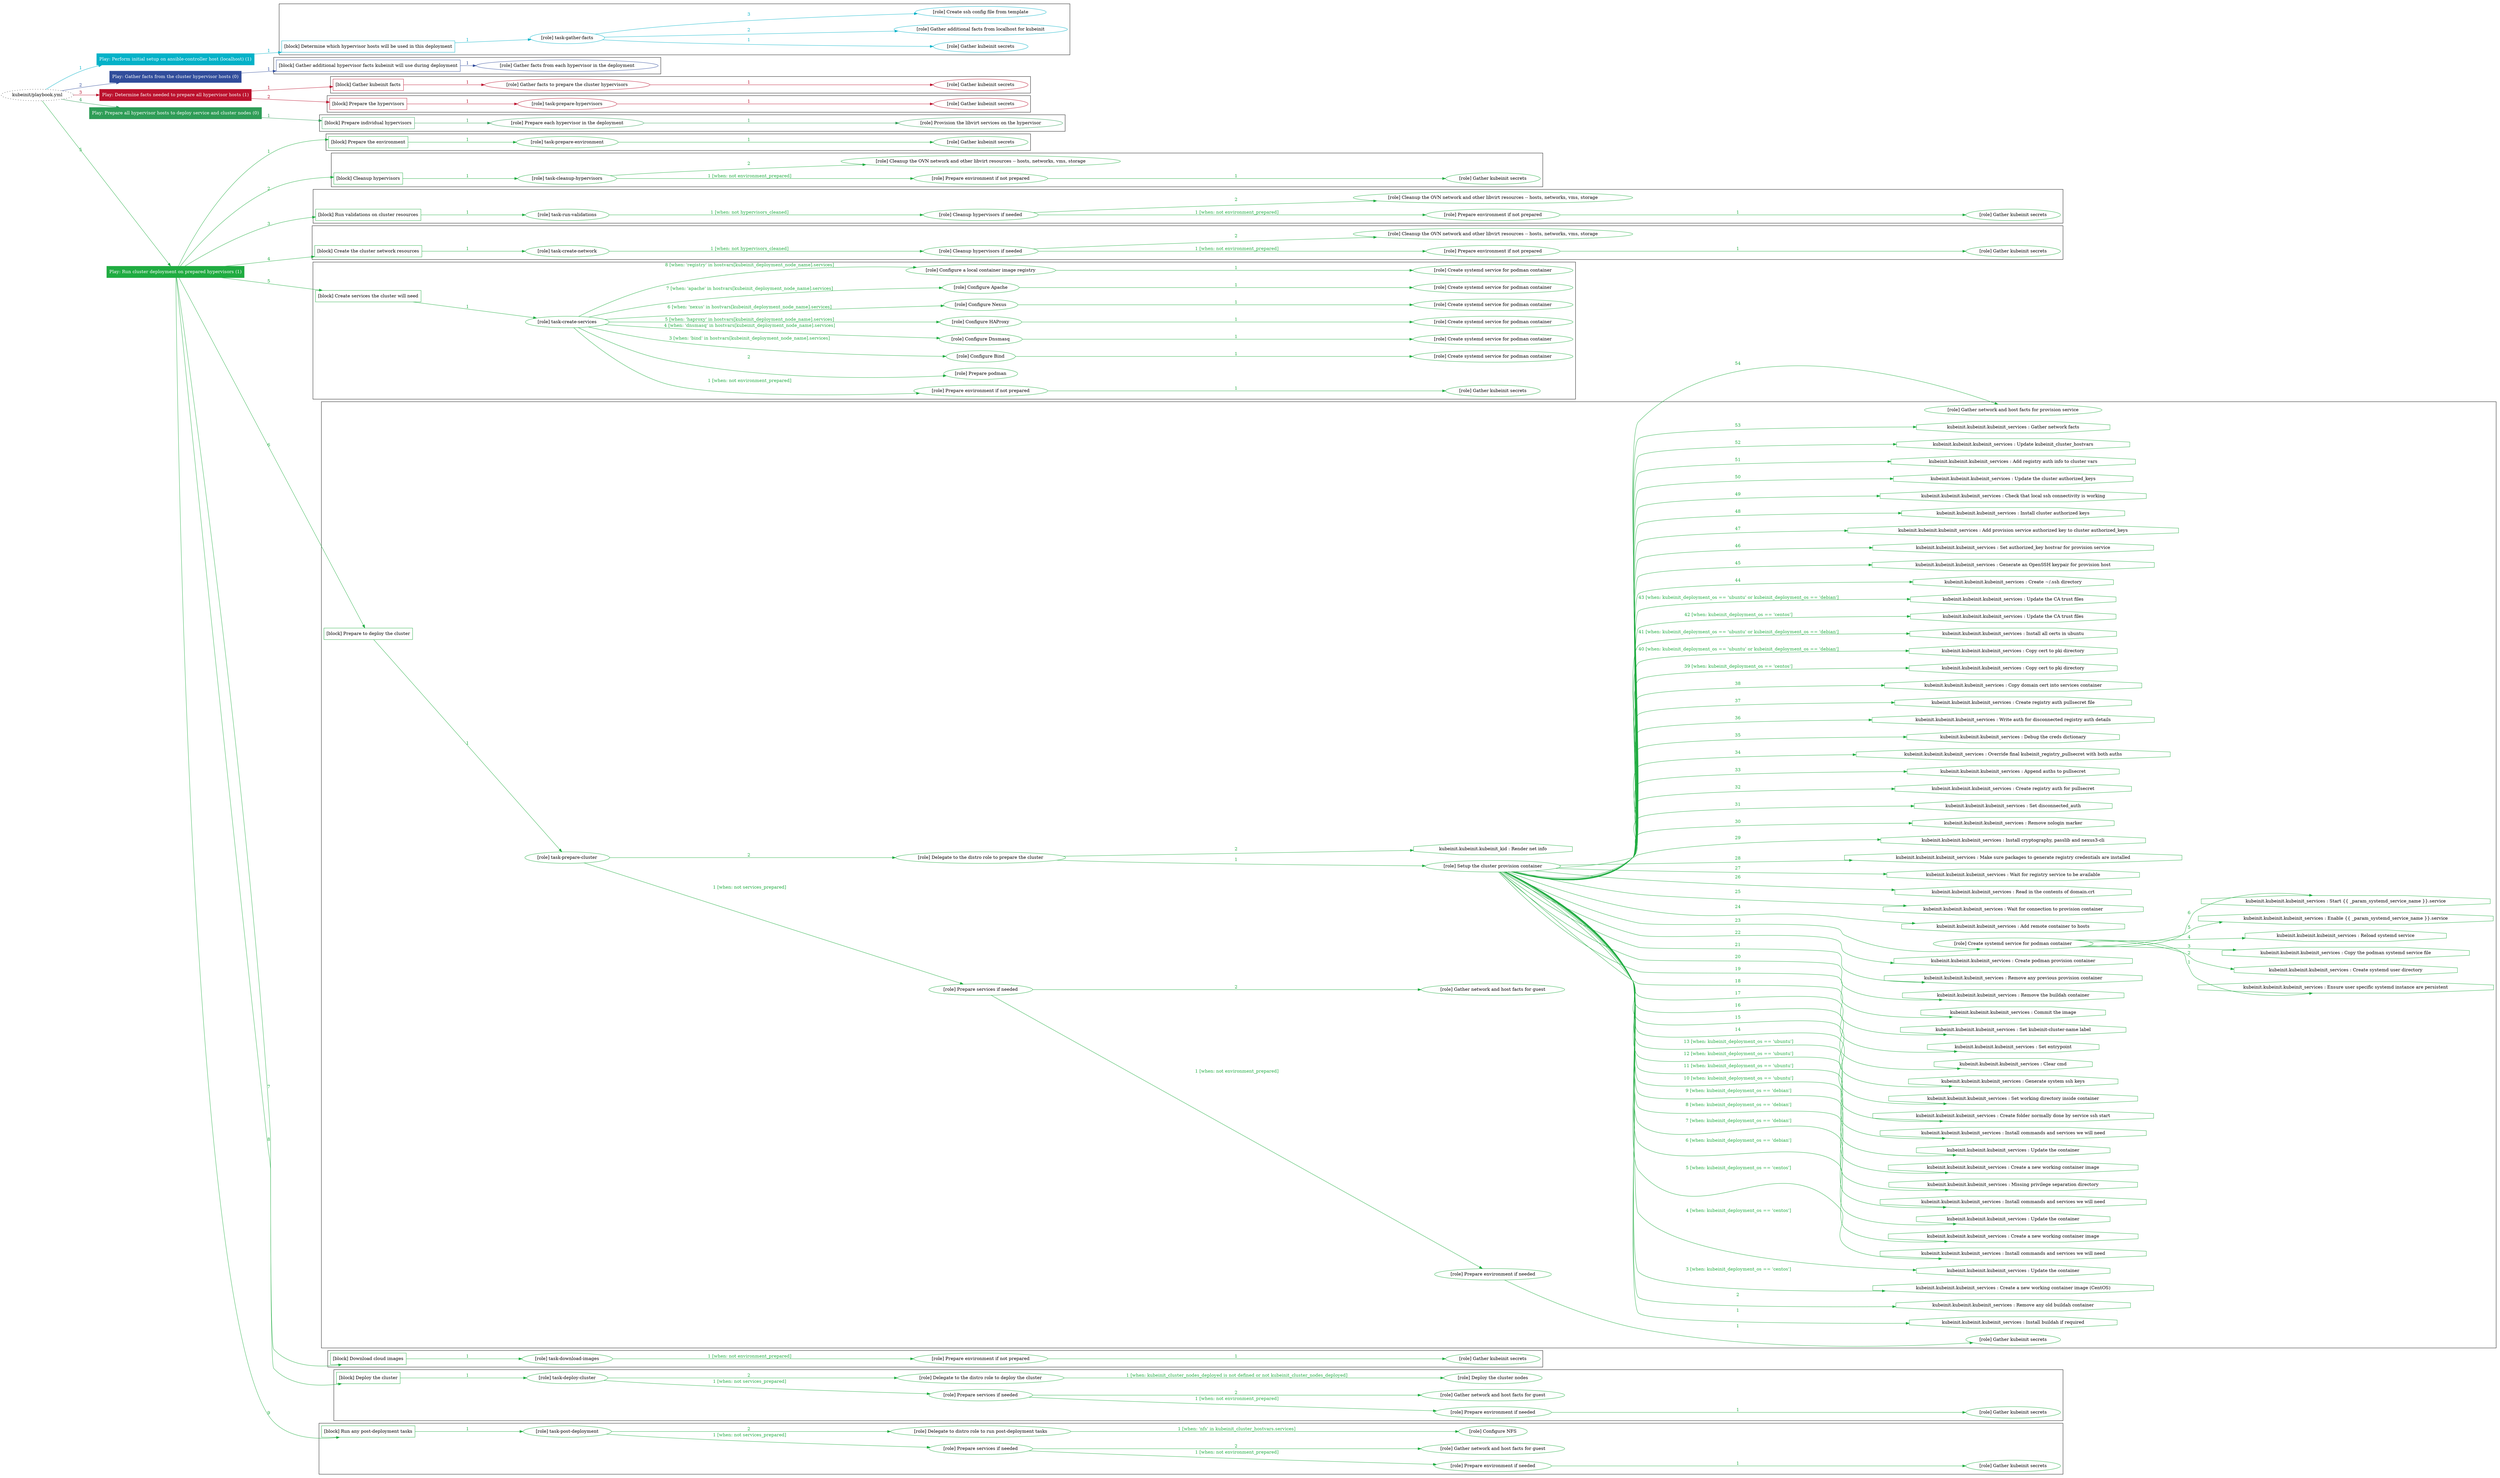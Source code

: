 digraph {
	graph [concentrate=true ordering=in rankdir=LR ratio=fill]
	edge [esep=5 sep=10]
	"kubeinit/playbook.yml" [URL="/home/runner/work/kubeinit/kubeinit/kubeinit/playbook.yml" id=playbook_0e49b4ef style=dotted]
	"kubeinit/playbook.yml" -> play_db681240 [label="1 " color="#04b2c8" fontcolor="#04b2c8" id=edge_07b831f4 labeltooltip="1 " tooltip="1 "]
	subgraph "Play: Perform initial setup on ansible-controller host (localhost) (1)" {
		play_db681240 [label="Play: Perform initial setup on ansible-controller host (localhost) (1)" URL="/home/runner/work/kubeinit/kubeinit/kubeinit/playbook.yml" color="#04b2c8" fontcolor="#ffffff" id=play_db681240 shape=box style=filled tooltip=localhost]
		play_db681240 -> block_dc42cd42 [label=1 color="#04b2c8" fontcolor="#04b2c8" id=edge_ab1fd853 labeltooltip=1 tooltip=1]
		subgraph cluster_block_dc42cd42 {
			block_dc42cd42 [label="[block] Determine which hypervisor hosts will be used in this deployment" URL="/home/runner/work/kubeinit/kubeinit/kubeinit/playbook.yml" color="#04b2c8" id=block_dc42cd42 labeltooltip="Determine which hypervisor hosts will be used in this deployment" shape=box tooltip="Determine which hypervisor hosts will be used in this deployment"]
			block_dc42cd42 -> role_56b39fb2 [label="1 " color="#04b2c8" fontcolor="#04b2c8" id=edge_f149b3d2 labeltooltip="1 " tooltip="1 "]
			subgraph "task-gather-facts" {
				role_56b39fb2 [label="[role] task-gather-facts" URL="/home/runner/work/kubeinit/kubeinit/kubeinit/playbook.yml" color="#04b2c8" id=role_56b39fb2 tooltip="task-gather-facts"]
				role_56b39fb2 -> role_8f6ce9dd [label="1 " color="#04b2c8" fontcolor="#04b2c8" id=edge_63d0bb91 labeltooltip="1 " tooltip="1 "]
				subgraph "Gather kubeinit secrets" {
					role_8f6ce9dd [label="[role] Gather kubeinit secrets" URL="/home/runner/.ansible/collections/ansible_collections/kubeinit/kubeinit/roles/kubeinit_prepare/tasks/build_hypervisors_group.yml" color="#04b2c8" id=role_8f6ce9dd tooltip="Gather kubeinit secrets"]
				}
				role_56b39fb2 -> role_bf14b19f [label="2 " color="#04b2c8" fontcolor="#04b2c8" id=edge_7c5b5305 labeltooltip="2 " tooltip="2 "]
				subgraph "Gather additional facts from localhost for kubeinit" {
					role_bf14b19f [label="[role] Gather additional facts from localhost for kubeinit" URL="/home/runner/.ansible/collections/ansible_collections/kubeinit/kubeinit/roles/kubeinit_prepare/tasks/build_hypervisors_group.yml" color="#04b2c8" id=role_bf14b19f tooltip="Gather additional facts from localhost for kubeinit"]
				}
				role_56b39fb2 -> role_6135525b [label="3 " color="#04b2c8" fontcolor="#04b2c8" id=edge_df6c470c labeltooltip="3 " tooltip="3 "]
				subgraph "Create ssh config file from template" {
					role_6135525b [label="[role] Create ssh config file from template" URL="/home/runner/.ansible/collections/ansible_collections/kubeinit/kubeinit/roles/kubeinit_prepare/tasks/build_hypervisors_group.yml" color="#04b2c8" id=role_6135525b tooltip="Create ssh config file from template"]
				}
			}
		}
	}
	"kubeinit/playbook.yml" -> play_3a351b12 [label="2 " color="#314d9b" fontcolor="#314d9b" id=edge_3e88d9e4 labeltooltip="2 " tooltip="2 "]
	subgraph "Play: Gather facts from the cluster hypervisor hosts (0)" {
		play_3a351b12 [label="Play: Gather facts from the cluster hypervisor hosts (0)" URL="/home/runner/work/kubeinit/kubeinit/kubeinit/playbook.yml" color="#314d9b" fontcolor="#ffffff" id=play_3a351b12 shape=box style=filled tooltip="Play: Gather facts from the cluster hypervisor hosts (0)"]
		play_3a351b12 -> block_d22b1c79 [label=1 color="#314d9b" fontcolor="#314d9b" id=edge_0a1c72df labeltooltip=1 tooltip=1]
		subgraph cluster_block_d22b1c79 {
			block_d22b1c79 [label="[block] Gather additional hypervisor facts kubeinit will use during deployment" URL="/home/runner/work/kubeinit/kubeinit/kubeinit/playbook.yml" color="#314d9b" id=block_d22b1c79 labeltooltip="Gather additional hypervisor facts kubeinit will use during deployment" shape=box tooltip="Gather additional hypervisor facts kubeinit will use during deployment"]
			block_d22b1c79 -> role_e07b6113 [label="1 " color="#314d9b" fontcolor="#314d9b" id=edge_324dee0d labeltooltip="1 " tooltip="1 "]
			subgraph "Gather facts from each hypervisor in the deployment" {
				role_e07b6113 [label="[role] Gather facts from each hypervisor in the deployment" URL="/home/runner/work/kubeinit/kubeinit/kubeinit/playbook.yml" color="#314d9b" id=role_e07b6113 tooltip="Gather facts from each hypervisor in the deployment"]
			}
		}
	}
	"kubeinit/playbook.yml" -> play_b646e65e [label="3 " color="#bb112d" fontcolor="#bb112d" id=edge_676760e0 labeltooltip="3 " tooltip="3 "]
	subgraph "Play: Determine facts needed to prepare all hypervisor hosts (1)" {
		play_b646e65e [label="Play: Determine facts needed to prepare all hypervisor hosts (1)" URL="/home/runner/work/kubeinit/kubeinit/kubeinit/playbook.yml" color="#bb112d" fontcolor="#ffffff" id=play_b646e65e shape=box style=filled tooltip=localhost]
		play_b646e65e -> block_47c8f77a [label=1 color="#bb112d" fontcolor="#bb112d" id=edge_f20dc9c7 labeltooltip=1 tooltip=1]
		subgraph cluster_block_47c8f77a {
			block_47c8f77a [label="[block] Gather kubeinit facts" URL="/home/runner/work/kubeinit/kubeinit/kubeinit/playbook.yml" color="#bb112d" id=block_47c8f77a labeltooltip="Gather kubeinit facts" shape=box tooltip="Gather kubeinit facts"]
			block_47c8f77a -> role_3d39094b [label="1 " color="#bb112d" fontcolor="#bb112d" id=edge_73ac2f61 labeltooltip="1 " tooltip="1 "]
			subgraph "Gather facts to prepare the cluster hypervisors" {
				role_3d39094b [label="[role] Gather facts to prepare the cluster hypervisors" URL="/home/runner/work/kubeinit/kubeinit/kubeinit/playbook.yml" color="#bb112d" id=role_3d39094b tooltip="Gather facts to prepare the cluster hypervisors"]
				role_3d39094b -> role_5aa22454 [label="1 " color="#bb112d" fontcolor="#bb112d" id=edge_5b41cfc2 labeltooltip="1 " tooltip="1 "]
				subgraph "Gather kubeinit secrets" {
					role_5aa22454 [label="[role] Gather kubeinit secrets" URL="/home/runner/.ansible/collections/ansible_collections/kubeinit/kubeinit/roles/kubeinit_prepare/tasks/gather_kubeinit_facts.yml" color="#bb112d" id=role_5aa22454 tooltip="Gather kubeinit secrets"]
				}
			}
		}
		play_b646e65e -> block_113aa907 [label=2 color="#bb112d" fontcolor="#bb112d" id=edge_1cad34d3 labeltooltip=2 tooltip=2]
		subgraph cluster_block_113aa907 {
			block_113aa907 [label="[block] Prepare the hypervisors" URL="/home/runner/work/kubeinit/kubeinit/kubeinit/playbook.yml" color="#bb112d" id=block_113aa907 labeltooltip="Prepare the hypervisors" shape=box tooltip="Prepare the hypervisors"]
			block_113aa907 -> role_198b41a9 [label="1 " color="#bb112d" fontcolor="#bb112d" id=edge_ead94393 labeltooltip="1 " tooltip="1 "]
			subgraph "task-prepare-hypervisors" {
				role_198b41a9 [label="[role] task-prepare-hypervisors" URL="/home/runner/work/kubeinit/kubeinit/kubeinit/playbook.yml" color="#bb112d" id=role_198b41a9 tooltip="task-prepare-hypervisors"]
				role_198b41a9 -> role_1077363c [label="1 " color="#bb112d" fontcolor="#bb112d" id=edge_c2dc9173 labeltooltip="1 " tooltip="1 "]
				subgraph "Gather kubeinit secrets" {
					role_1077363c [label="[role] Gather kubeinit secrets" URL="/home/runner/.ansible/collections/ansible_collections/kubeinit/kubeinit/roles/kubeinit_prepare/tasks/gather_kubeinit_facts.yml" color="#bb112d" id=role_1077363c tooltip="Gather kubeinit secrets"]
				}
			}
		}
	}
	"kubeinit/playbook.yml" -> play_767a67e7 [label="4 " color="#2f9d57" fontcolor="#2f9d57" id=edge_65213078 labeltooltip="4 " tooltip="4 "]
	subgraph "Play: Prepare all hypervisor hosts to deploy service and cluster nodes (0)" {
		play_767a67e7 [label="Play: Prepare all hypervisor hosts to deploy service and cluster nodes (0)" URL="/home/runner/work/kubeinit/kubeinit/kubeinit/playbook.yml" color="#2f9d57" fontcolor="#ffffff" id=play_767a67e7 shape=box style=filled tooltip="Play: Prepare all hypervisor hosts to deploy service and cluster nodes (0)"]
		play_767a67e7 -> block_a2db4de7 [label=1 color="#2f9d57" fontcolor="#2f9d57" id=edge_67b68d6e labeltooltip=1 tooltip=1]
		subgraph cluster_block_a2db4de7 {
			block_a2db4de7 [label="[block] Prepare individual hypervisors" URL="/home/runner/work/kubeinit/kubeinit/kubeinit/playbook.yml" color="#2f9d57" id=block_a2db4de7 labeltooltip="Prepare individual hypervisors" shape=box tooltip="Prepare individual hypervisors"]
			block_a2db4de7 -> role_9f56d56a [label="1 " color="#2f9d57" fontcolor="#2f9d57" id=edge_4c86ad70 labeltooltip="1 " tooltip="1 "]
			subgraph "Prepare each hypervisor in the deployment" {
				role_9f56d56a [label="[role] Prepare each hypervisor in the deployment" URL="/home/runner/work/kubeinit/kubeinit/kubeinit/playbook.yml" color="#2f9d57" id=role_9f56d56a tooltip="Prepare each hypervisor in the deployment"]
				role_9f56d56a -> role_c03baec7 [label="1 " color="#2f9d57" fontcolor="#2f9d57" id=edge_ad02a409 labeltooltip="1 " tooltip="1 "]
				subgraph "Provision the libvirt services on the hypervisor" {
					role_c03baec7 [label="[role] Provision the libvirt services on the hypervisor" URL="/home/runner/.ansible/collections/ansible_collections/kubeinit/kubeinit/roles/kubeinit_prepare/tasks/prepare_hypervisor.yml" color="#2f9d57" id=role_c03baec7 tooltip="Provision the libvirt services on the hypervisor"]
				}
			}
		}
	}
	"kubeinit/playbook.yml" -> play_f0d81c78 [label="5 " color="#20ac41" fontcolor="#20ac41" id=edge_5e7b7391 labeltooltip="5 " tooltip="5 "]
	subgraph "Play: Run cluster deployment on prepared hypervisors (1)" {
		play_f0d81c78 [label="Play: Run cluster deployment on prepared hypervisors (1)" URL="/home/runner/work/kubeinit/kubeinit/kubeinit/playbook.yml" color="#20ac41" fontcolor="#ffffff" id=play_f0d81c78 shape=box style=filled tooltip=localhost]
		play_f0d81c78 -> block_d0a38d3a [label=1 color="#20ac41" fontcolor="#20ac41" id=edge_43306b7b labeltooltip=1 tooltip=1]
		subgraph cluster_block_d0a38d3a {
			block_d0a38d3a [label="[block] Prepare the environment" URL="/home/runner/work/kubeinit/kubeinit/kubeinit/playbook.yml" color="#20ac41" id=block_d0a38d3a labeltooltip="Prepare the environment" shape=box tooltip="Prepare the environment"]
			block_d0a38d3a -> role_30e4e69f [label="1 " color="#20ac41" fontcolor="#20ac41" id=edge_26ada202 labeltooltip="1 " tooltip="1 "]
			subgraph "task-prepare-environment" {
				role_30e4e69f [label="[role] task-prepare-environment" URL="/home/runner/work/kubeinit/kubeinit/kubeinit/playbook.yml" color="#20ac41" id=role_30e4e69f tooltip="task-prepare-environment"]
				role_30e4e69f -> role_95d97991 [label="1 " color="#20ac41" fontcolor="#20ac41" id=edge_02ae5e31 labeltooltip="1 " tooltip="1 "]
				subgraph "Gather kubeinit secrets" {
					role_95d97991 [label="[role] Gather kubeinit secrets" URL="/home/runner/.ansible/collections/ansible_collections/kubeinit/kubeinit/roles/kubeinit_prepare/tasks/gather_kubeinit_facts.yml" color="#20ac41" id=role_95d97991 tooltip="Gather kubeinit secrets"]
				}
			}
		}
		play_f0d81c78 -> block_090d612a [label=2 color="#20ac41" fontcolor="#20ac41" id=edge_0dcc6989 labeltooltip=2 tooltip=2]
		subgraph cluster_block_090d612a {
			block_090d612a [label="[block] Cleanup hypervisors" URL="/home/runner/work/kubeinit/kubeinit/kubeinit/playbook.yml" color="#20ac41" id=block_090d612a labeltooltip="Cleanup hypervisors" shape=box tooltip="Cleanup hypervisors"]
			block_090d612a -> role_85cfc33f [label="1 " color="#20ac41" fontcolor="#20ac41" id=edge_e4130dc8 labeltooltip="1 " tooltip="1 "]
			subgraph "task-cleanup-hypervisors" {
				role_85cfc33f [label="[role] task-cleanup-hypervisors" URL="/home/runner/work/kubeinit/kubeinit/kubeinit/playbook.yml" color="#20ac41" id=role_85cfc33f tooltip="task-cleanup-hypervisors"]
				role_85cfc33f -> role_683566a4 [label="1 [when: not environment_prepared]" color="#20ac41" fontcolor="#20ac41" id=edge_46237bfb labeltooltip="1 [when: not environment_prepared]" tooltip="1 [when: not environment_prepared]"]
				subgraph "Prepare environment if not prepared" {
					role_683566a4 [label="[role] Prepare environment if not prepared" URL="/home/runner/.ansible/collections/ansible_collections/kubeinit/kubeinit/roles/kubeinit_prepare/tasks/cleanup_hypervisors.yml" color="#20ac41" id=role_683566a4 tooltip="Prepare environment if not prepared"]
					role_683566a4 -> role_d23891cc [label="1 " color="#20ac41" fontcolor="#20ac41" id=edge_88ebb6ba labeltooltip="1 " tooltip="1 "]
					subgraph "Gather kubeinit secrets" {
						role_d23891cc [label="[role] Gather kubeinit secrets" URL="/home/runner/.ansible/collections/ansible_collections/kubeinit/kubeinit/roles/kubeinit_prepare/tasks/gather_kubeinit_facts.yml" color="#20ac41" id=role_d23891cc tooltip="Gather kubeinit secrets"]
					}
				}
				role_85cfc33f -> role_59297360 [label="2 " color="#20ac41" fontcolor="#20ac41" id=edge_163f8693 labeltooltip="2 " tooltip="2 "]
				subgraph "Cleanup the OVN network and other libvirt resources -- hosts, networks, vms, storage" {
					role_59297360 [label="[role] Cleanup the OVN network and other libvirt resources -- hosts, networks, vms, storage" URL="/home/runner/.ansible/collections/ansible_collections/kubeinit/kubeinit/roles/kubeinit_prepare/tasks/cleanup_hypervisors.yml" color="#20ac41" id=role_59297360 tooltip="Cleanup the OVN network and other libvirt resources -- hosts, networks, vms, storage"]
				}
			}
		}
		play_f0d81c78 -> block_e7f6b7f3 [label=3 color="#20ac41" fontcolor="#20ac41" id=edge_ecf8ca62 labeltooltip=3 tooltip=3]
		subgraph cluster_block_e7f6b7f3 {
			block_e7f6b7f3 [label="[block] Run validations on cluster resources" URL="/home/runner/work/kubeinit/kubeinit/kubeinit/playbook.yml" color="#20ac41" id=block_e7f6b7f3 labeltooltip="Run validations on cluster resources" shape=box tooltip="Run validations on cluster resources"]
			block_e7f6b7f3 -> role_347123ff [label="1 " color="#20ac41" fontcolor="#20ac41" id=edge_cbe33ab3 labeltooltip="1 " tooltip="1 "]
			subgraph "task-run-validations" {
				role_347123ff [label="[role] task-run-validations" URL="/home/runner/work/kubeinit/kubeinit/kubeinit/playbook.yml" color="#20ac41" id=role_347123ff tooltip="task-run-validations"]
				role_347123ff -> role_ebf78a52 [label="1 [when: not hypervisors_cleaned]" color="#20ac41" fontcolor="#20ac41" id=edge_8b854ff9 labeltooltip="1 [when: not hypervisors_cleaned]" tooltip="1 [when: not hypervisors_cleaned]"]
				subgraph "Cleanup hypervisors if needed" {
					role_ebf78a52 [label="[role] Cleanup hypervisors if needed" URL="/home/runner/.ansible/collections/ansible_collections/kubeinit/kubeinit/roles/kubeinit_validations/tasks/main.yml" color="#20ac41" id=role_ebf78a52 tooltip="Cleanup hypervisors if needed"]
					role_ebf78a52 -> role_10ec9067 [label="1 [when: not environment_prepared]" color="#20ac41" fontcolor="#20ac41" id=edge_53b9c392 labeltooltip="1 [when: not environment_prepared]" tooltip="1 [when: not environment_prepared]"]
					subgraph "Prepare environment if not prepared" {
						role_10ec9067 [label="[role] Prepare environment if not prepared" URL="/home/runner/.ansible/collections/ansible_collections/kubeinit/kubeinit/roles/kubeinit_prepare/tasks/cleanup_hypervisors.yml" color="#20ac41" id=role_10ec9067 tooltip="Prepare environment if not prepared"]
						role_10ec9067 -> role_1b1b3bab [label="1 " color="#20ac41" fontcolor="#20ac41" id=edge_805c2dc0 labeltooltip="1 " tooltip="1 "]
						subgraph "Gather kubeinit secrets" {
							role_1b1b3bab [label="[role] Gather kubeinit secrets" URL="/home/runner/.ansible/collections/ansible_collections/kubeinit/kubeinit/roles/kubeinit_prepare/tasks/gather_kubeinit_facts.yml" color="#20ac41" id=role_1b1b3bab tooltip="Gather kubeinit secrets"]
						}
					}
					role_ebf78a52 -> role_81909b4c [label="2 " color="#20ac41" fontcolor="#20ac41" id=edge_53dfabd9 labeltooltip="2 " tooltip="2 "]
					subgraph "Cleanup the OVN network and other libvirt resources -- hosts, networks, vms, storage" {
						role_81909b4c [label="[role] Cleanup the OVN network and other libvirt resources -- hosts, networks, vms, storage" URL="/home/runner/.ansible/collections/ansible_collections/kubeinit/kubeinit/roles/kubeinit_prepare/tasks/cleanup_hypervisors.yml" color="#20ac41" id=role_81909b4c tooltip="Cleanup the OVN network and other libvirt resources -- hosts, networks, vms, storage"]
					}
				}
			}
		}
		play_f0d81c78 -> block_e2b88125 [label=4 color="#20ac41" fontcolor="#20ac41" id=edge_ac6bba0f labeltooltip=4 tooltip=4]
		subgraph cluster_block_e2b88125 {
			block_e2b88125 [label="[block] Create the cluster network resources" URL="/home/runner/work/kubeinit/kubeinit/kubeinit/playbook.yml" color="#20ac41" id=block_e2b88125 labeltooltip="Create the cluster network resources" shape=box tooltip="Create the cluster network resources"]
			block_e2b88125 -> role_7a8905cb [label="1 " color="#20ac41" fontcolor="#20ac41" id=edge_1a65a4f9 labeltooltip="1 " tooltip="1 "]
			subgraph "task-create-network" {
				role_7a8905cb [label="[role] task-create-network" URL="/home/runner/work/kubeinit/kubeinit/kubeinit/playbook.yml" color="#20ac41" id=role_7a8905cb tooltip="task-create-network"]
				role_7a8905cb -> role_18755801 [label="1 [when: not hypervisors_cleaned]" color="#20ac41" fontcolor="#20ac41" id=edge_76b1b57a labeltooltip="1 [when: not hypervisors_cleaned]" tooltip="1 [when: not hypervisors_cleaned]"]
				subgraph "Cleanup hypervisors if needed" {
					role_18755801 [label="[role] Cleanup hypervisors if needed" URL="/home/runner/.ansible/collections/ansible_collections/kubeinit/kubeinit/roles/kubeinit_libvirt/tasks/create_network.yml" color="#20ac41" id=role_18755801 tooltip="Cleanup hypervisors if needed"]
					role_18755801 -> role_e2e13bf3 [label="1 [when: not environment_prepared]" color="#20ac41" fontcolor="#20ac41" id=edge_f335a469 labeltooltip="1 [when: not environment_prepared]" tooltip="1 [when: not environment_prepared]"]
					subgraph "Prepare environment if not prepared" {
						role_e2e13bf3 [label="[role] Prepare environment if not prepared" URL="/home/runner/.ansible/collections/ansible_collections/kubeinit/kubeinit/roles/kubeinit_prepare/tasks/cleanup_hypervisors.yml" color="#20ac41" id=role_e2e13bf3 tooltip="Prepare environment if not prepared"]
						role_e2e13bf3 -> role_d2e2ff4b [label="1 " color="#20ac41" fontcolor="#20ac41" id=edge_e5a90099 labeltooltip="1 " tooltip="1 "]
						subgraph "Gather kubeinit secrets" {
							role_d2e2ff4b [label="[role] Gather kubeinit secrets" URL="/home/runner/.ansible/collections/ansible_collections/kubeinit/kubeinit/roles/kubeinit_prepare/tasks/gather_kubeinit_facts.yml" color="#20ac41" id=role_d2e2ff4b tooltip="Gather kubeinit secrets"]
						}
					}
					role_18755801 -> role_1c420277 [label="2 " color="#20ac41" fontcolor="#20ac41" id=edge_831c2a5c labeltooltip="2 " tooltip="2 "]
					subgraph "Cleanup the OVN network and other libvirt resources -- hosts, networks, vms, storage" {
						role_1c420277 [label="[role] Cleanup the OVN network and other libvirt resources -- hosts, networks, vms, storage" URL="/home/runner/.ansible/collections/ansible_collections/kubeinit/kubeinit/roles/kubeinit_prepare/tasks/cleanup_hypervisors.yml" color="#20ac41" id=role_1c420277 tooltip="Cleanup the OVN network and other libvirt resources -- hosts, networks, vms, storage"]
					}
				}
			}
		}
		play_f0d81c78 -> block_19071c08 [label=5 color="#20ac41" fontcolor="#20ac41" id=edge_b72816c5 labeltooltip=5 tooltip=5]
		subgraph cluster_block_19071c08 {
			block_19071c08 [label="[block] Create services the cluster will need" URL="/home/runner/work/kubeinit/kubeinit/kubeinit/playbook.yml" color="#20ac41" id=block_19071c08 labeltooltip="Create services the cluster will need" shape=box tooltip="Create services the cluster will need"]
			block_19071c08 -> role_fdfb31ac [label="1 " color="#20ac41" fontcolor="#20ac41" id=edge_35a9e7b8 labeltooltip="1 " tooltip="1 "]
			subgraph "task-create-services" {
				role_fdfb31ac [label="[role] task-create-services" URL="/home/runner/work/kubeinit/kubeinit/kubeinit/playbook.yml" color="#20ac41" id=role_fdfb31ac tooltip="task-create-services"]
				role_fdfb31ac -> role_7d9c756b [label="1 [when: not environment_prepared]" color="#20ac41" fontcolor="#20ac41" id=edge_72622410 labeltooltip="1 [when: not environment_prepared]" tooltip="1 [when: not environment_prepared]"]
				subgraph "Prepare environment if not prepared" {
					role_7d9c756b [label="[role] Prepare environment if not prepared" URL="/home/runner/.ansible/collections/ansible_collections/kubeinit/kubeinit/roles/kubeinit_services/tasks/main.yml" color="#20ac41" id=role_7d9c756b tooltip="Prepare environment if not prepared"]
					role_7d9c756b -> role_1d38f78f [label="1 " color="#20ac41" fontcolor="#20ac41" id=edge_8fbcdb2f labeltooltip="1 " tooltip="1 "]
					subgraph "Gather kubeinit secrets" {
						role_1d38f78f [label="[role] Gather kubeinit secrets" URL="/home/runner/.ansible/collections/ansible_collections/kubeinit/kubeinit/roles/kubeinit_prepare/tasks/gather_kubeinit_facts.yml" color="#20ac41" id=role_1d38f78f tooltip="Gather kubeinit secrets"]
					}
				}
				role_fdfb31ac -> role_7012bcd7 [label="2 " color="#20ac41" fontcolor="#20ac41" id=edge_bd93a5c8 labeltooltip="2 " tooltip="2 "]
				subgraph "Prepare podman" {
					role_7012bcd7 [label="[role] Prepare podman" URL="/home/runner/.ansible/collections/ansible_collections/kubeinit/kubeinit/roles/kubeinit_services/tasks/00_create_service_pod.yml" color="#20ac41" id=role_7012bcd7 tooltip="Prepare podman"]
				}
				role_fdfb31ac -> role_734bc737 [label="3 [when: 'bind' in hostvars[kubeinit_deployment_node_name].services]" color="#20ac41" fontcolor="#20ac41" id=edge_3fbebfb3 labeltooltip="3 [when: 'bind' in hostvars[kubeinit_deployment_node_name].services]" tooltip="3 [when: 'bind' in hostvars[kubeinit_deployment_node_name].services]"]
				subgraph "Configure Bind" {
					role_734bc737 [label="[role] Configure Bind" URL="/home/runner/.ansible/collections/ansible_collections/kubeinit/kubeinit/roles/kubeinit_services/tasks/start_services_containers.yml" color="#20ac41" id=role_734bc737 tooltip="Configure Bind"]
					role_734bc737 -> role_bef3c61e [label="1 " color="#20ac41" fontcolor="#20ac41" id=edge_ea0584b1 labeltooltip="1 " tooltip="1 "]
					subgraph "Create systemd service for podman container" {
						role_bef3c61e [label="[role] Create systemd service for podman container" URL="/home/runner/.ansible/collections/ansible_collections/kubeinit/kubeinit/roles/kubeinit_bind/tasks/main.yml" color="#20ac41" id=role_bef3c61e tooltip="Create systemd service for podman container"]
					}
				}
				role_fdfb31ac -> role_244f2e14 [label="4 [when: 'dnsmasq' in hostvars[kubeinit_deployment_node_name].services]" color="#20ac41" fontcolor="#20ac41" id=edge_104fda33 labeltooltip="4 [when: 'dnsmasq' in hostvars[kubeinit_deployment_node_name].services]" tooltip="4 [when: 'dnsmasq' in hostvars[kubeinit_deployment_node_name].services]"]
				subgraph "Configure Dnsmasq" {
					role_244f2e14 [label="[role] Configure Dnsmasq" URL="/home/runner/.ansible/collections/ansible_collections/kubeinit/kubeinit/roles/kubeinit_services/tasks/start_services_containers.yml" color="#20ac41" id=role_244f2e14 tooltip="Configure Dnsmasq"]
					role_244f2e14 -> role_bd0042cd [label="1 " color="#20ac41" fontcolor="#20ac41" id=edge_be616401 labeltooltip="1 " tooltip="1 "]
					subgraph "Create systemd service for podman container" {
						role_bd0042cd [label="[role] Create systemd service for podman container" URL="/home/runner/.ansible/collections/ansible_collections/kubeinit/kubeinit/roles/kubeinit_dnsmasq/tasks/main.yml" color="#20ac41" id=role_bd0042cd tooltip="Create systemd service for podman container"]
					}
				}
				role_fdfb31ac -> role_505f4660 [label="5 [when: 'haproxy' in hostvars[kubeinit_deployment_node_name].services]" color="#20ac41" fontcolor="#20ac41" id=edge_bde99858 labeltooltip="5 [when: 'haproxy' in hostvars[kubeinit_deployment_node_name].services]" tooltip="5 [when: 'haproxy' in hostvars[kubeinit_deployment_node_name].services]"]
				subgraph "Configure HAProxy" {
					role_505f4660 [label="[role] Configure HAProxy" URL="/home/runner/.ansible/collections/ansible_collections/kubeinit/kubeinit/roles/kubeinit_services/tasks/start_services_containers.yml" color="#20ac41" id=role_505f4660 tooltip="Configure HAProxy"]
					role_505f4660 -> role_1af7ff92 [label="1 " color="#20ac41" fontcolor="#20ac41" id=edge_e27e927c labeltooltip="1 " tooltip="1 "]
					subgraph "Create systemd service for podman container" {
						role_1af7ff92 [label="[role] Create systemd service for podman container" URL="/home/runner/.ansible/collections/ansible_collections/kubeinit/kubeinit/roles/kubeinit_haproxy/tasks/main.yml" color="#20ac41" id=role_1af7ff92 tooltip="Create systemd service for podman container"]
					}
				}
				role_fdfb31ac -> role_9b68af89 [label="6 [when: 'nexus' in hostvars[kubeinit_deployment_node_name].services]" color="#20ac41" fontcolor="#20ac41" id=edge_1ff22b33 labeltooltip="6 [when: 'nexus' in hostvars[kubeinit_deployment_node_name].services]" tooltip="6 [when: 'nexus' in hostvars[kubeinit_deployment_node_name].services]"]
				subgraph "Configure Nexus" {
					role_9b68af89 [label="[role] Configure Nexus" URL="/home/runner/.ansible/collections/ansible_collections/kubeinit/kubeinit/roles/kubeinit_services/tasks/start_services_containers.yml" color="#20ac41" id=role_9b68af89 tooltip="Configure Nexus"]
					role_9b68af89 -> role_9ce4b31c [label="1 " color="#20ac41" fontcolor="#20ac41" id=edge_399a6254 labeltooltip="1 " tooltip="1 "]
					subgraph "Create systemd service for podman container" {
						role_9ce4b31c [label="[role] Create systemd service for podman container" URL="/home/runner/.ansible/collections/ansible_collections/kubeinit/kubeinit/roles/kubeinit_nexus/tasks/main.yml" color="#20ac41" id=role_9ce4b31c tooltip="Create systemd service for podman container"]
					}
				}
				role_fdfb31ac -> role_27af5773 [label="7 [when: 'apache' in hostvars[kubeinit_deployment_node_name].services]" color="#20ac41" fontcolor="#20ac41" id=edge_f2c36f57 labeltooltip="7 [when: 'apache' in hostvars[kubeinit_deployment_node_name].services]" tooltip="7 [when: 'apache' in hostvars[kubeinit_deployment_node_name].services]"]
				subgraph "Configure Apache" {
					role_27af5773 [label="[role] Configure Apache" URL="/home/runner/.ansible/collections/ansible_collections/kubeinit/kubeinit/roles/kubeinit_services/tasks/start_services_containers.yml" color="#20ac41" id=role_27af5773 tooltip="Configure Apache"]
					role_27af5773 -> role_7e9232bf [label="1 " color="#20ac41" fontcolor="#20ac41" id=edge_0fcd0dbf labeltooltip="1 " tooltip="1 "]
					subgraph "Create systemd service for podman container" {
						role_7e9232bf [label="[role] Create systemd service for podman container" URL="/home/runner/.ansible/collections/ansible_collections/kubeinit/kubeinit/roles/kubeinit_apache/tasks/main.yml" color="#20ac41" id=role_7e9232bf tooltip="Create systemd service for podman container"]
					}
				}
				role_fdfb31ac -> role_7da71f63 [label="8 [when: 'registry' in hostvars[kubeinit_deployment_node_name].services]" color="#20ac41" fontcolor="#20ac41" id=edge_8d7b844a labeltooltip="8 [when: 'registry' in hostvars[kubeinit_deployment_node_name].services]" tooltip="8 [when: 'registry' in hostvars[kubeinit_deployment_node_name].services]"]
				subgraph "Configure a local container image registry" {
					role_7da71f63 [label="[role] Configure a local container image registry" URL="/home/runner/.ansible/collections/ansible_collections/kubeinit/kubeinit/roles/kubeinit_services/tasks/start_services_containers.yml" color="#20ac41" id=role_7da71f63 tooltip="Configure a local container image registry"]
					role_7da71f63 -> role_e8a550cb [label="1 " color="#20ac41" fontcolor="#20ac41" id=edge_79a7c248 labeltooltip="1 " tooltip="1 "]
					subgraph "Create systemd service for podman container" {
						role_e8a550cb [label="[role] Create systemd service for podman container" URL="/home/runner/.ansible/collections/ansible_collections/kubeinit/kubeinit/roles/kubeinit_registry/tasks/main.yml" color="#20ac41" id=role_e8a550cb tooltip="Create systemd service for podman container"]
					}
				}
			}
		}
		play_f0d81c78 -> block_2f306769 [label=6 color="#20ac41" fontcolor="#20ac41" id=edge_8fbc545d labeltooltip=6 tooltip=6]
		subgraph cluster_block_2f306769 {
			block_2f306769 [label="[block] Prepare to deploy the cluster" URL="/home/runner/work/kubeinit/kubeinit/kubeinit/playbook.yml" color="#20ac41" id=block_2f306769 labeltooltip="Prepare to deploy the cluster" shape=box tooltip="Prepare to deploy the cluster"]
			block_2f306769 -> role_62ad2a3d [label="1 " color="#20ac41" fontcolor="#20ac41" id=edge_41560e1a labeltooltip="1 " tooltip="1 "]
			subgraph "task-prepare-cluster" {
				role_62ad2a3d [label="[role] task-prepare-cluster" URL="/home/runner/work/kubeinit/kubeinit/kubeinit/playbook.yml" color="#20ac41" id=role_62ad2a3d tooltip="task-prepare-cluster"]
				role_62ad2a3d -> role_e658b1d6 [label="1 [when: not services_prepared]" color="#20ac41" fontcolor="#20ac41" id=edge_9a7194ba labeltooltip="1 [when: not services_prepared]" tooltip="1 [when: not services_prepared]"]
				subgraph "Prepare services if needed" {
					role_e658b1d6 [label="[role] Prepare services if needed" URL="/home/runner/.ansible/collections/ansible_collections/kubeinit/kubeinit/roles/kubeinit_prepare/tasks/prepare_cluster.yml" color="#20ac41" id=role_e658b1d6 tooltip="Prepare services if needed"]
					role_e658b1d6 -> role_8e7724c5 [label="1 [when: not environment_prepared]" color="#20ac41" fontcolor="#20ac41" id=edge_957356ca labeltooltip="1 [when: not environment_prepared]" tooltip="1 [when: not environment_prepared]"]
					subgraph "Prepare environment if needed" {
						role_8e7724c5 [label="[role] Prepare environment if needed" URL="/home/runner/.ansible/collections/ansible_collections/kubeinit/kubeinit/roles/kubeinit_services/tasks/prepare_services.yml" color="#20ac41" id=role_8e7724c5 tooltip="Prepare environment if needed"]
						role_8e7724c5 -> role_fa8516dc [label="1 " color="#20ac41" fontcolor="#20ac41" id=edge_8be39237 labeltooltip="1 " tooltip="1 "]
						subgraph "Gather kubeinit secrets" {
							role_fa8516dc [label="[role] Gather kubeinit secrets" URL="/home/runner/.ansible/collections/ansible_collections/kubeinit/kubeinit/roles/kubeinit_prepare/tasks/gather_kubeinit_facts.yml" color="#20ac41" id=role_fa8516dc tooltip="Gather kubeinit secrets"]
						}
					}
					role_e658b1d6 -> role_8473ec0b [label="2 " color="#20ac41" fontcolor="#20ac41" id=edge_e3f1e068 labeltooltip="2 " tooltip="2 "]
					subgraph "Gather network and host facts for guest" {
						role_8473ec0b [label="[role] Gather network and host facts for guest" URL="/home/runner/.ansible/collections/ansible_collections/kubeinit/kubeinit/roles/kubeinit_services/tasks/prepare_services.yml" color="#20ac41" id=role_8473ec0b tooltip="Gather network and host facts for guest"]
					}
				}
				role_62ad2a3d -> role_1ca0aa29 [label="2 " color="#20ac41" fontcolor="#20ac41" id=edge_c55bf16b labeltooltip="2 " tooltip="2 "]
				subgraph "Delegate to the distro role to prepare the cluster" {
					role_1ca0aa29 [label="[role] Delegate to the distro role to prepare the cluster" URL="/home/runner/.ansible/collections/ansible_collections/kubeinit/kubeinit/roles/kubeinit_prepare/tasks/prepare_cluster.yml" color="#20ac41" id=role_1ca0aa29 tooltip="Delegate to the distro role to prepare the cluster"]
					role_1ca0aa29 -> role_ad042b96 [label="1 " color="#20ac41" fontcolor="#20ac41" id=edge_f263ed63 labeltooltip="1 " tooltip="1 "]
					subgraph "Setup the cluster provision container" {
						role_ad042b96 [label="[role] Setup the cluster provision container" URL="/home/runner/.ansible/collections/ansible_collections/kubeinit/kubeinit/roles/kubeinit_kid/tasks/prepare_cluster.yml" color="#20ac41" id=role_ad042b96 tooltip="Setup the cluster provision container"]
						task_7f23f1f8 [label="kubeinit.kubeinit.kubeinit_services : Install buildah if required" URL="/home/runner/.ansible/collections/ansible_collections/kubeinit/kubeinit/roles/kubeinit_services/tasks/create_provision_container.yml" color="#20ac41" id=task_7f23f1f8 shape=octagon tooltip="kubeinit.kubeinit.kubeinit_services : Install buildah if required"]
						role_ad042b96 -> task_7f23f1f8 [label="1 " color="#20ac41" fontcolor="#20ac41" id=edge_03ff68e4 labeltooltip="1 " tooltip="1 "]
						task_d9e12ffb [label="kubeinit.kubeinit.kubeinit_services : Remove any old buildah container" URL="/home/runner/.ansible/collections/ansible_collections/kubeinit/kubeinit/roles/kubeinit_services/tasks/create_provision_container.yml" color="#20ac41" id=task_d9e12ffb shape=octagon tooltip="kubeinit.kubeinit.kubeinit_services : Remove any old buildah container"]
						role_ad042b96 -> task_d9e12ffb [label="2 " color="#20ac41" fontcolor="#20ac41" id=edge_2cf1b716 labeltooltip="2 " tooltip="2 "]
						task_ff4e8668 [label="kubeinit.kubeinit.kubeinit_services : Create a new working container image (CentOS)" URL="/home/runner/.ansible/collections/ansible_collections/kubeinit/kubeinit/roles/kubeinit_services/tasks/create_provision_container.yml" color="#20ac41" id=task_ff4e8668 shape=octagon tooltip="kubeinit.kubeinit.kubeinit_services : Create a new working container image (CentOS)"]
						role_ad042b96 -> task_ff4e8668 [label="3 [when: kubeinit_deployment_os == 'centos']" color="#20ac41" fontcolor="#20ac41" id=edge_340fda8d labeltooltip="3 [when: kubeinit_deployment_os == 'centos']" tooltip="3 [when: kubeinit_deployment_os == 'centos']"]
						task_d33bb58b [label="kubeinit.kubeinit.kubeinit_services : Update the container" URL="/home/runner/.ansible/collections/ansible_collections/kubeinit/kubeinit/roles/kubeinit_services/tasks/create_provision_container.yml" color="#20ac41" id=task_d33bb58b shape=octagon tooltip="kubeinit.kubeinit.kubeinit_services : Update the container"]
						role_ad042b96 -> task_d33bb58b [label="4 [when: kubeinit_deployment_os == 'centos']" color="#20ac41" fontcolor="#20ac41" id=edge_38696951 labeltooltip="4 [when: kubeinit_deployment_os == 'centos']" tooltip="4 [when: kubeinit_deployment_os == 'centos']"]
						task_e33d8285 [label="kubeinit.kubeinit.kubeinit_services : Install commands and services we will need" URL="/home/runner/.ansible/collections/ansible_collections/kubeinit/kubeinit/roles/kubeinit_services/tasks/create_provision_container.yml" color="#20ac41" id=task_e33d8285 shape=octagon tooltip="kubeinit.kubeinit.kubeinit_services : Install commands and services we will need"]
						role_ad042b96 -> task_e33d8285 [label="5 [when: kubeinit_deployment_os == 'centos']" color="#20ac41" fontcolor="#20ac41" id=edge_5a3ae430 labeltooltip="5 [when: kubeinit_deployment_os == 'centos']" tooltip="5 [when: kubeinit_deployment_os == 'centos']"]
						task_512d60a1 [label="kubeinit.kubeinit.kubeinit_services : Create a new working container image" URL="/home/runner/.ansible/collections/ansible_collections/kubeinit/kubeinit/roles/kubeinit_services/tasks/create_provision_container.yml" color="#20ac41" id=task_512d60a1 shape=octagon tooltip="kubeinit.kubeinit.kubeinit_services : Create a new working container image"]
						role_ad042b96 -> task_512d60a1 [label="6 [when: kubeinit_deployment_os == 'debian']" color="#20ac41" fontcolor="#20ac41" id=edge_ccda7463 labeltooltip="6 [when: kubeinit_deployment_os == 'debian']" tooltip="6 [when: kubeinit_deployment_os == 'debian']"]
						task_a54fdafa [label="kubeinit.kubeinit.kubeinit_services : Update the container" URL="/home/runner/.ansible/collections/ansible_collections/kubeinit/kubeinit/roles/kubeinit_services/tasks/create_provision_container.yml" color="#20ac41" id=task_a54fdafa shape=octagon tooltip="kubeinit.kubeinit.kubeinit_services : Update the container"]
						role_ad042b96 -> task_a54fdafa [label="7 [when: kubeinit_deployment_os == 'debian']" color="#20ac41" fontcolor="#20ac41" id=edge_bb453587 labeltooltip="7 [when: kubeinit_deployment_os == 'debian']" tooltip="7 [when: kubeinit_deployment_os == 'debian']"]
						task_72ad2651 [label="kubeinit.kubeinit.kubeinit_services : Install commands and services we will need" URL="/home/runner/.ansible/collections/ansible_collections/kubeinit/kubeinit/roles/kubeinit_services/tasks/create_provision_container.yml" color="#20ac41" id=task_72ad2651 shape=octagon tooltip="kubeinit.kubeinit.kubeinit_services : Install commands and services we will need"]
						role_ad042b96 -> task_72ad2651 [label="8 [when: kubeinit_deployment_os == 'debian']" color="#20ac41" fontcolor="#20ac41" id=edge_311f285f labeltooltip="8 [when: kubeinit_deployment_os == 'debian']" tooltip="8 [when: kubeinit_deployment_os == 'debian']"]
						task_968e2c17 [label="kubeinit.kubeinit.kubeinit_services : Missing privilege separation directory" URL="/home/runner/.ansible/collections/ansible_collections/kubeinit/kubeinit/roles/kubeinit_services/tasks/create_provision_container.yml" color="#20ac41" id=task_968e2c17 shape=octagon tooltip="kubeinit.kubeinit.kubeinit_services : Missing privilege separation directory"]
						role_ad042b96 -> task_968e2c17 [label="9 [when: kubeinit_deployment_os == 'debian']" color="#20ac41" fontcolor="#20ac41" id=edge_52c44718 labeltooltip="9 [when: kubeinit_deployment_os == 'debian']" tooltip="9 [when: kubeinit_deployment_os == 'debian']"]
						task_41d9b4af [label="kubeinit.kubeinit.kubeinit_services : Create a new working container image" URL="/home/runner/.ansible/collections/ansible_collections/kubeinit/kubeinit/roles/kubeinit_services/tasks/create_provision_container.yml" color="#20ac41" id=task_41d9b4af shape=octagon tooltip="kubeinit.kubeinit.kubeinit_services : Create a new working container image"]
						role_ad042b96 -> task_41d9b4af [label="10 [when: kubeinit_deployment_os == 'ubuntu']" color="#20ac41" fontcolor="#20ac41" id=edge_1dc7dd5d labeltooltip="10 [when: kubeinit_deployment_os == 'ubuntu']" tooltip="10 [when: kubeinit_deployment_os == 'ubuntu']"]
						task_23773359 [label="kubeinit.kubeinit.kubeinit_services : Update the container" URL="/home/runner/.ansible/collections/ansible_collections/kubeinit/kubeinit/roles/kubeinit_services/tasks/create_provision_container.yml" color="#20ac41" id=task_23773359 shape=octagon tooltip="kubeinit.kubeinit.kubeinit_services : Update the container"]
						role_ad042b96 -> task_23773359 [label="11 [when: kubeinit_deployment_os == 'ubuntu']" color="#20ac41" fontcolor="#20ac41" id=edge_2a14619e labeltooltip="11 [when: kubeinit_deployment_os == 'ubuntu']" tooltip="11 [when: kubeinit_deployment_os == 'ubuntu']"]
						task_3bedac64 [label="kubeinit.kubeinit.kubeinit_services : Install commands and services we will need" URL="/home/runner/.ansible/collections/ansible_collections/kubeinit/kubeinit/roles/kubeinit_services/tasks/create_provision_container.yml" color="#20ac41" id=task_3bedac64 shape=octagon tooltip="kubeinit.kubeinit.kubeinit_services : Install commands and services we will need"]
						role_ad042b96 -> task_3bedac64 [label="12 [when: kubeinit_deployment_os == 'ubuntu']" color="#20ac41" fontcolor="#20ac41" id=edge_71acd6de labeltooltip="12 [when: kubeinit_deployment_os == 'ubuntu']" tooltip="12 [when: kubeinit_deployment_os == 'ubuntu']"]
						task_83e5c4bc [label="kubeinit.kubeinit.kubeinit_services : Create folder normally done by service ssh start" URL="/home/runner/.ansible/collections/ansible_collections/kubeinit/kubeinit/roles/kubeinit_services/tasks/create_provision_container.yml" color="#20ac41" id=task_83e5c4bc shape=octagon tooltip="kubeinit.kubeinit.kubeinit_services : Create folder normally done by service ssh start"]
						role_ad042b96 -> task_83e5c4bc [label="13 [when: kubeinit_deployment_os == 'ubuntu']" color="#20ac41" fontcolor="#20ac41" id=edge_74bacaa9 labeltooltip="13 [when: kubeinit_deployment_os == 'ubuntu']" tooltip="13 [when: kubeinit_deployment_os == 'ubuntu']"]
						task_f5098b53 [label="kubeinit.kubeinit.kubeinit_services : Set working directory inside container" URL="/home/runner/.ansible/collections/ansible_collections/kubeinit/kubeinit/roles/kubeinit_services/tasks/create_provision_container.yml" color="#20ac41" id=task_f5098b53 shape=octagon tooltip="kubeinit.kubeinit.kubeinit_services : Set working directory inside container"]
						role_ad042b96 -> task_f5098b53 [label="14 " color="#20ac41" fontcolor="#20ac41" id=edge_0c92d989 labeltooltip="14 " tooltip="14 "]
						task_892df24a [label="kubeinit.kubeinit.kubeinit_services : Generate system ssh keys" URL="/home/runner/.ansible/collections/ansible_collections/kubeinit/kubeinit/roles/kubeinit_services/tasks/create_provision_container.yml" color="#20ac41" id=task_892df24a shape=octagon tooltip="kubeinit.kubeinit.kubeinit_services : Generate system ssh keys"]
						role_ad042b96 -> task_892df24a [label="15 " color="#20ac41" fontcolor="#20ac41" id=edge_3db3d039 labeltooltip="15 " tooltip="15 "]
						task_0db31f05 [label="kubeinit.kubeinit.kubeinit_services : Clear cmd" URL="/home/runner/.ansible/collections/ansible_collections/kubeinit/kubeinit/roles/kubeinit_services/tasks/create_provision_container.yml" color="#20ac41" id=task_0db31f05 shape=octagon tooltip="kubeinit.kubeinit.kubeinit_services : Clear cmd"]
						role_ad042b96 -> task_0db31f05 [label="16 " color="#20ac41" fontcolor="#20ac41" id=edge_b2b6f4f2 labeltooltip="16 " tooltip="16 "]
						task_ac9113cb [label="kubeinit.kubeinit.kubeinit_services : Set entrypoint" URL="/home/runner/.ansible/collections/ansible_collections/kubeinit/kubeinit/roles/kubeinit_services/tasks/create_provision_container.yml" color="#20ac41" id=task_ac9113cb shape=octagon tooltip="kubeinit.kubeinit.kubeinit_services : Set entrypoint"]
						role_ad042b96 -> task_ac9113cb [label="17 " color="#20ac41" fontcolor="#20ac41" id=edge_0d523908 labeltooltip="17 " tooltip="17 "]
						task_c8a72181 [label="kubeinit.kubeinit.kubeinit_services : Set kubeinit-cluster-name label" URL="/home/runner/.ansible/collections/ansible_collections/kubeinit/kubeinit/roles/kubeinit_services/tasks/create_provision_container.yml" color="#20ac41" id=task_c8a72181 shape=octagon tooltip="kubeinit.kubeinit.kubeinit_services : Set kubeinit-cluster-name label"]
						role_ad042b96 -> task_c8a72181 [label="18 " color="#20ac41" fontcolor="#20ac41" id=edge_3dd591e7 labeltooltip="18 " tooltip="18 "]
						task_fdb743ca [label="kubeinit.kubeinit.kubeinit_services : Commit the image" URL="/home/runner/.ansible/collections/ansible_collections/kubeinit/kubeinit/roles/kubeinit_services/tasks/create_provision_container.yml" color="#20ac41" id=task_fdb743ca shape=octagon tooltip="kubeinit.kubeinit.kubeinit_services : Commit the image"]
						role_ad042b96 -> task_fdb743ca [label="19 " color="#20ac41" fontcolor="#20ac41" id=edge_3d34cdcb labeltooltip="19 " tooltip="19 "]
						task_8839b104 [label="kubeinit.kubeinit.kubeinit_services : Remove the buildah container" URL="/home/runner/.ansible/collections/ansible_collections/kubeinit/kubeinit/roles/kubeinit_services/tasks/create_provision_container.yml" color="#20ac41" id=task_8839b104 shape=octagon tooltip="kubeinit.kubeinit.kubeinit_services : Remove the buildah container"]
						role_ad042b96 -> task_8839b104 [label="20 " color="#20ac41" fontcolor="#20ac41" id=edge_e54ee6c5 labeltooltip="20 " tooltip="20 "]
						task_8d7c8df3 [label="kubeinit.kubeinit.kubeinit_services : Remove any previous provision container" URL="/home/runner/.ansible/collections/ansible_collections/kubeinit/kubeinit/roles/kubeinit_services/tasks/create_provision_container.yml" color="#20ac41" id=task_8d7c8df3 shape=octagon tooltip="kubeinit.kubeinit.kubeinit_services : Remove any previous provision container"]
						role_ad042b96 -> task_8d7c8df3 [label="21 " color="#20ac41" fontcolor="#20ac41" id=edge_f89fdf3d labeltooltip="21 " tooltip="21 "]
						task_5bf44130 [label="kubeinit.kubeinit.kubeinit_services : Create podman provision container" URL="/home/runner/.ansible/collections/ansible_collections/kubeinit/kubeinit/roles/kubeinit_services/tasks/create_provision_container.yml" color="#20ac41" id=task_5bf44130 shape=octagon tooltip="kubeinit.kubeinit.kubeinit_services : Create podman provision container"]
						role_ad042b96 -> task_5bf44130 [label="22 " color="#20ac41" fontcolor="#20ac41" id=edge_40937a07 labeltooltip="22 " tooltip="22 "]
						role_ad042b96 -> role_7bae121f [label="23 " color="#20ac41" fontcolor="#20ac41" id=edge_23c4aa81 labeltooltip="23 " tooltip="23 "]
						subgraph "Create systemd service for podman container" {
							role_7bae121f [label="[role] Create systemd service for podman container" URL="/home/runner/.ansible/collections/ansible_collections/kubeinit/kubeinit/roles/kubeinit_services/tasks/create_provision_container.yml" color="#20ac41" id=role_7bae121f tooltip="Create systemd service for podman container"]
							task_66b28691 [label="kubeinit.kubeinit.kubeinit_services : Ensure user specific systemd instance are persistent" URL="/home/runner/.ansible/collections/ansible_collections/kubeinit/kubeinit/roles/kubeinit_services/tasks/create_managed_service.yml" color="#20ac41" id=task_66b28691 shape=octagon tooltip="kubeinit.kubeinit.kubeinit_services : Ensure user specific systemd instance are persistent"]
							role_7bae121f -> task_66b28691 [label="1 " color="#20ac41" fontcolor="#20ac41" id=edge_4eeb8fbe labeltooltip="1 " tooltip="1 "]
							task_8404c71a [label="kubeinit.kubeinit.kubeinit_services : Create systemd user directory" URL="/home/runner/.ansible/collections/ansible_collections/kubeinit/kubeinit/roles/kubeinit_services/tasks/create_managed_service.yml" color="#20ac41" id=task_8404c71a shape=octagon tooltip="kubeinit.kubeinit.kubeinit_services : Create systemd user directory"]
							role_7bae121f -> task_8404c71a [label="2 " color="#20ac41" fontcolor="#20ac41" id=edge_e5ace9b9 labeltooltip="2 " tooltip="2 "]
							task_cd2a9ef1 [label="kubeinit.kubeinit.kubeinit_services : Copy the podman systemd service file" URL="/home/runner/.ansible/collections/ansible_collections/kubeinit/kubeinit/roles/kubeinit_services/tasks/create_managed_service.yml" color="#20ac41" id=task_cd2a9ef1 shape=octagon tooltip="kubeinit.kubeinit.kubeinit_services : Copy the podman systemd service file"]
							role_7bae121f -> task_cd2a9ef1 [label="3 " color="#20ac41" fontcolor="#20ac41" id=edge_069a5ec0 labeltooltip="3 " tooltip="3 "]
							task_c2fbf08f [label="kubeinit.kubeinit.kubeinit_services : Reload systemd service" URL="/home/runner/.ansible/collections/ansible_collections/kubeinit/kubeinit/roles/kubeinit_services/tasks/create_managed_service.yml" color="#20ac41" id=task_c2fbf08f shape=octagon tooltip="kubeinit.kubeinit.kubeinit_services : Reload systemd service"]
							role_7bae121f -> task_c2fbf08f [label="4 " color="#20ac41" fontcolor="#20ac41" id=edge_665d9807 labeltooltip="4 " tooltip="4 "]
							task_92040979 [label="kubeinit.kubeinit.kubeinit_services : Enable {{ _param_systemd_service_name }}.service" URL="/home/runner/.ansible/collections/ansible_collections/kubeinit/kubeinit/roles/kubeinit_services/tasks/create_managed_service.yml" color="#20ac41" id=task_92040979 shape=octagon tooltip="kubeinit.kubeinit.kubeinit_services : Enable {{ _param_systemd_service_name }}.service"]
							role_7bae121f -> task_92040979 [label="5 " color="#20ac41" fontcolor="#20ac41" id=edge_5a8a990c labeltooltip="5 " tooltip="5 "]
							task_4871d133 [label="kubeinit.kubeinit.kubeinit_services : Start {{ _param_systemd_service_name }}.service" URL="/home/runner/.ansible/collections/ansible_collections/kubeinit/kubeinit/roles/kubeinit_services/tasks/create_managed_service.yml" color="#20ac41" id=task_4871d133 shape=octagon tooltip="kubeinit.kubeinit.kubeinit_services : Start {{ _param_systemd_service_name }}.service"]
							role_7bae121f -> task_4871d133 [label="6 " color="#20ac41" fontcolor="#20ac41" id=edge_7fc4f05b labeltooltip="6 " tooltip="6 "]
						}
						task_1360ec21 [label="kubeinit.kubeinit.kubeinit_services : Add remote container to hosts" URL="/home/runner/.ansible/collections/ansible_collections/kubeinit/kubeinit/roles/kubeinit_services/tasks/create_provision_container.yml" color="#20ac41" id=task_1360ec21 shape=octagon tooltip="kubeinit.kubeinit.kubeinit_services : Add remote container to hosts"]
						role_ad042b96 -> task_1360ec21 [label="24 " color="#20ac41" fontcolor="#20ac41" id=edge_24801365 labeltooltip="24 " tooltip="24 "]
						task_988ef6af [label="kubeinit.kubeinit.kubeinit_services : Wait for connection to provision container" URL="/home/runner/.ansible/collections/ansible_collections/kubeinit/kubeinit/roles/kubeinit_services/tasks/create_provision_container.yml" color="#20ac41" id=task_988ef6af shape=octagon tooltip="kubeinit.kubeinit.kubeinit_services : Wait for connection to provision container"]
						role_ad042b96 -> task_988ef6af [label="25 " color="#20ac41" fontcolor="#20ac41" id=edge_43be76fa labeltooltip="25 " tooltip="25 "]
						task_126219a8 [label="kubeinit.kubeinit.kubeinit_services : Read in the contents of domain.crt" URL="/home/runner/.ansible/collections/ansible_collections/kubeinit/kubeinit/roles/kubeinit_services/tasks/create_provision_container.yml" color="#20ac41" id=task_126219a8 shape=octagon tooltip="kubeinit.kubeinit.kubeinit_services : Read in the contents of domain.crt"]
						role_ad042b96 -> task_126219a8 [label="26 " color="#20ac41" fontcolor="#20ac41" id=edge_2363c6d4 labeltooltip="26 " tooltip="26 "]
						task_dbf592ba [label="kubeinit.kubeinit.kubeinit_services : Wait for registry service to be available" URL="/home/runner/.ansible/collections/ansible_collections/kubeinit/kubeinit/roles/kubeinit_services/tasks/create_provision_container.yml" color="#20ac41" id=task_dbf592ba shape=octagon tooltip="kubeinit.kubeinit.kubeinit_services : Wait for registry service to be available"]
						role_ad042b96 -> task_dbf592ba [label="27 " color="#20ac41" fontcolor="#20ac41" id=edge_e4123536 labeltooltip="27 " tooltip="27 "]
						task_82e85def [label="kubeinit.kubeinit.kubeinit_services : Make sure packages to generate registry credentials are installed" URL="/home/runner/.ansible/collections/ansible_collections/kubeinit/kubeinit/roles/kubeinit_services/tasks/create_provision_container.yml" color="#20ac41" id=task_82e85def shape=octagon tooltip="kubeinit.kubeinit.kubeinit_services : Make sure packages to generate registry credentials are installed"]
						role_ad042b96 -> task_82e85def [label="28 " color="#20ac41" fontcolor="#20ac41" id=edge_3796f2be labeltooltip="28 " tooltip="28 "]
						task_3aa90df5 [label="kubeinit.kubeinit.kubeinit_services : Install cryptography, passlib and nexus3-cli" URL="/home/runner/.ansible/collections/ansible_collections/kubeinit/kubeinit/roles/kubeinit_services/tasks/create_provision_container.yml" color="#20ac41" id=task_3aa90df5 shape=octagon tooltip="kubeinit.kubeinit.kubeinit_services : Install cryptography, passlib and nexus3-cli"]
						role_ad042b96 -> task_3aa90df5 [label="29 " color="#20ac41" fontcolor="#20ac41" id=edge_d77cb5c5 labeltooltip="29 " tooltip="29 "]
						task_7b260707 [label="kubeinit.kubeinit.kubeinit_services : Remove nologin marker" URL="/home/runner/.ansible/collections/ansible_collections/kubeinit/kubeinit/roles/kubeinit_services/tasks/create_provision_container.yml" color="#20ac41" id=task_7b260707 shape=octagon tooltip="kubeinit.kubeinit.kubeinit_services : Remove nologin marker"]
						role_ad042b96 -> task_7b260707 [label="30 " color="#20ac41" fontcolor="#20ac41" id=edge_92901026 labeltooltip="30 " tooltip="30 "]
						task_7b87989a [label="kubeinit.kubeinit.kubeinit_services : Set disconnected_auth" URL="/home/runner/.ansible/collections/ansible_collections/kubeinit/kubeinit/roles/kubeinit_services/tasks/create_provision_container.yml" color="#20ac41" id=task_7b87989a shape=octagon tooltip="kubeinit.kubeinit.kubeinit_services : Set disconnected_auth"]
						role_ad042b96 -> task_7b87989a [label="31 " color="#20ac41" fontcolor="#20ac41" id=edge_4af644e2 labeltooltip="31 " tooltip="31 "]
						task_2ca0b912 [label="kubeinit.kubeinit.kubeinit_services : Create registry auth for pullsecret" URL="/home/runner/.ansible/collections/ansible_collections/kubeinit/kubeinit/roles/kubeinit_services/tasks/create_provision_container.yml" color="#20ac41" id=task_2ca0b912 shape=octagon tooltip="kubeinit.kubeinit.kubeinit_services : Create registry auth for pullsecret"]
						role_ad042b96 -> task_2ca0b912 [label="32 " color="#20ac41" fontcolor="#20ac41" id=edge_09204636 labeltooltip="32 " tooltip="32 "]
						task_ce597ea5 [label="kubeinit.kubeinit.kubeinit_services : Append auths to pullsecret" URL="/home/runner/.ansible/collections/ansible_collections/kubeinit/kubeinit/roles/kubeinit_services/tasks/create_provision_container.yml" color="#20ac41" id=task_ce597ea5 shape=octagon tooltip="kubeinit.kubeinit.kubeinit_services : Append auths to pullsecret"]
						role_ad042b96 -> task_ce597ea5 [label="33 " color="#20ac41" fontcolor="#20ac41" id=edge_f4b8e5fc labeltooltip="33 " tooltip="33 "]
						task_bf6e9499 [label="kubeinit.kubeinit.kubeinit_services : Override final kubeinit_registry_pullsecret with both auths" URL="/home/runner/.ansible/collections/ansible_collections/kubeinit/kubeinit/roles/kubeinit_services/tasks/create_provision_container.yml" color="#20ac41" id=task_bf6e9499 shape=octagon tooltip="kubeinit.kubeinit.kubeinit_services : Override final kubeinit_registry_pullsecret with both auths"]
						role_ad042b96 -> task_bf6e9499 [label="34 " color="#20ac41" fontcolor="#20ac41" id=edge_17953cfd labeltooltip="34 " tooltip="34 "]
						task_ab6da7e2 [label="kubeinit.kubeinit.kubeinit_services : Debug the creds dictionary" URL="/home/runner/.ansible/collections/ansible_collections/kubeinit/kubeinit/roles/kubeinit_services/tasks/create_provision_container.yml" color="#20ac41" id=task_ab6da7e2 shape=octagon tooltip="kubeinit.kubeinit.kubeinit_services : Debug the creds dictionary"]
						role_ad042b96 -> task_ab6da7e2 [label="35 " color="#20ac41" fontcolor="#20ac41" id=edge_fcdc80fe labeltooltip="35 " tooltip="35 "]
						task_383dc564 [label="kubeinit.kubeinit.kubeinit_services : Write auth for disconnected registry auth details" URL="/home/runner/.ansible/collections/ansible_collections/kubeinit/kubeinit/roles/kubeinit_services/tasks/create_provision_container.yml" color="#20ac41" id=task_383dc564 shape=octagon tooltip="kubeinit.kubeinit.kubeinit_services : Write auth for disconnected registry auth details"]
						role_ad042b96 -> task_383dc564 [label="36 " color="#20ac41" fontcolor="#20ac41" id=edge_a5720bed labeltooltip="36 " tooltip="36 "]
						task_02a10fac [label="kubeinit.kubeinit.kubeinit_services : Create registry auth pullsecret file" URL="/home/runner/.ansible/collections/ansible_collections/kubeinit/kubeinit/roles/kubeinit_services/tasks/create_provision_container.yml" color="#20ac41" id=task_02a10fac shape=octagon tooltip="kubeinit.kubeinit.kubeinit_services : Create registry auth pullsecret file"]
						role_ad042b96 -> task_02a10fac [label="37 " color="#20ac41" fontcolor="#20ac41" id=edge_744111e4 labeltooltip="37 " tooltip="37 "]
						task_1947cb89 [label="kubeinit.kubeinit.kubeinit_services : Copy domain cert into services container" URL="/home/runner/.ansible/collections/ansible_collections/kubeinit/kubeinit/roles/kubeinit_services/tasks/create_provision_container.yml" color="#20ac41" id=task_1947cb89 shape=octagon tooltip="kubeinit.kubeinit.kubeinit_services : Copy domain cert into services container"]
						role_ad042b96 -> task_1947cb89 [label="38 " color="#20ac41" fontcolor="#20ac41" id=edge_fb973604 labeltooltip="38 " tooltip="38 "]
						task_cbb9bf3b [label="kubeinit.kubeinit.kubeinit_services : Copy cert to pki directory" URL="/home/runner/.ansible/collections/ansible_collections/kubeinit/kubeinit/roles/kubeinit_services/tasks/create_provision_container.yml" color="#20ac41" id=task_cbb9bf3b shape=octagon tooltip="kubeinit.kubeinit.kubeinit_services : Copy cert to pki directory"]
						role_ad042b96 -> task_cbb9bf3b [label="39 [when: kubeinit_deployment_os == 'centos']" color="#20ac41" fontcolor="#20ac41" id=edge_9a5b1e01 labeltooltip="39 [when: kubeinit_deployment_os == 'centos']" tooltip="39 [when: kubeinit_deployment_os == 'centos']"]
						task_128795e2 [label="kubeinit.kubeinit.kubeinit_services : Copy cert to pki directory" URL="/home/runner/.ansible/collections/ansible_collections/kubeinit/kubeinit/roles/kubeinit_services/tasks/create_provision_container.yml" color="#20ac41" id=task_128795e2 shape=octagon tooltip="kubeinit.kubeinit.kubeinit_services : Copy cert to pki directory"]
						role_ad042b96 -> task_128795e2 [label="40 [when: kubeinit_deployment_os == 'ubuntu' or kubeinit_deployment_os == 'debian']" color="#20ac41" fontcolor="#20ac41" id=edge_c3b47a55 labeltooltip="40 [when: kubeinit_deployment_os == 'ubuntu' or kubeinit_deployment_os == 'debian']" tooltip="40 [when: kubeinit_deployment_os == 'ubuntu' or kubeinit_deployment_os == 'debian']"]
						task_f83dc334 [label="kubeinit.kubeinit.kubeinit_services : Install all certs in ubuntu" URL="/home/runner/.ansible/collections/ansible_collections/kubeinit/kubeinit/roles/kubeinit_services/tasks/create_provision_container.yml" color="#20ac41" id=task_f83dc334 shape=octagon tooltip="kubeinit.kubeinit.kubeinit_services : Install all certs in ubuntu"]
						role_ad042b96 -> task_f83dc334 [label="41 [when: kubeinit_deployment_os == 'ubuntu' or kubeinit_deployment_os == 'debian']" color="#20ac41" fontcolor="#20ac41" id=edge_74826688 labeltooltip="41 [when: kubeinit_deployment_os == 'ubuntu' or kubeinit_deployment_os == 'debian']" tooltip="41 [when: kubeinit_deployment_os == 'ubuntu' or kubeinit_deployment_os == 'debian']"]
						task_0e69be07 [label="kubeinit.kubeinit.kubeinit_services : Update the CA trust files" URL="/home/runner/.ansible/collections/ansible_collections/kubeinit/kubeinit/roles/kubeinit_services/tasks/create_provision_container.yml" color="#20ac41" id=task_0e69be07 shape=octagon tooltip="kubeinit.kubeinit.kubeinit_services : Update the CA trust files"]
						role_ad042b96 -> task_0e69be07 [label="42 [when: kubeinit_deployment_os == 'centos']" color="#20ac41" fontcolor="#20ac41" id=edge_ee3dbcb7 labeltooltip="42 [when: kubeinit_deployment_os == 'centos']" tooltip="42 [when: kubeinit_deployment_os == 'centos']"]
						task_d544cbab [label="kubeinit.kubeinit.kubeinit_services : Update the CA trust files" URL="/home/runner/.ansible/collections/ansible_collections/kubeinit/kubeinit/roles/kubeinit_services/tasks/create_provision_container.yml" color="#20ac41" id=task_d544cbab shape=octagon tooltip="kubeinit.kubeinit.kubeinit_services : Update the CA trust files"]
						role_ad042b96 -> task_d544cbab [label="43 [when: kubeinit_deployment_os == 'ubuntu' or kubeinit_deployment_os == 'debian']" color="#20ac41" fontcolor="#20ac41" id=edge_8c04640e labeltooltip="43 [when: kubeinit_deployment_os == 'ubuntu' or kubeinit_deployment_os == 'debian']" tooltip="43 [when: kubeinit_deployment_os == 'ubuntu' or kubeinit_deployment_os == 'debian']"]
						task_c1b99470 [label="kubeinit.kubeinit.kubeinit_services : Create ~/.ssh directory" URL="/home/runner/.ansible/collections/ansible_collections/kubeinit/kubeinit/roles/kubeinit_services/tasks/create_provision_container.yml" color="#20ac41" id=task_c1b99470 shape=octagon tooltip="kubeinit.kubeinit.kubeinit_services : Create ~/.ssh directory"]
						role_ad042b96 -> task_c1b99470 [label="44 " color="#20ac41" fontcolor="#20ac41" id=edge_d7a0e42c labeltooltip="44 " tooltip="44 "]
						task_f06b1400 [label="kubeinit.kubeinit.kubeinit_services : Generate an OpenSSH keypair for provision host" URL="/home/runner/.ansible/collections/ansible_collections/kubeinit/kubeinit/roles/kubeinit_services/tasks/create_provision_container.yml" color="#20ac41" id=task_f06b1400 shape=octagon tooltip="kubeinit.kubeinit.kubeinit_services : Generate an OpenSSH keypair for provision host"]
						role_ad042b96 -> task_f06b1400 [label="45 " color="#20ac41" fontcolor="#20ac41" id=edge_abc0276e labeltooltip="45 " tooltip="45 "]
						task_05ec8153 [label="kubeinit.kubeinit.kubeinit_services : Set authorized_key hostvar for provision service" URL="/home/runner/.ansible/collections/ansible_collections/kubeinit/kubeinit/roles/kubeinit_services/tasks/create_provision_container.yml" color="#20ac41" id=task_05ec8153 shape=octagon tooltip="kubeinit.kubeinit.kubeinit_services : Set authorized_key hostvar for provision service"]
						role_ad042b96 -> task_05ec8153 [label="46 " color="#20ac41" fontcolor="#20ac41" id=edge_f529dee4 labeltooltip="46 " tooltip="46 "]
						task_8a12d6d7 [label="kubeinit.kubeinit.kubeinit_services : Add provision service authorized key to cluster authorized_keys" URL="/home/runner/.ansible/collections/ansible_collections/kubeinit/kubeinit/roles/kubeinit_services/tasks/create_provision_container.yml" color="#20ac41" id=task_8a12d6d7 shape=octagon tooltip="kubeinit.kubeinit.kubeinit_services : Add provision service authorized key to cluster authorized_keys"]
						role_ad042b96 -> task_8a12d6d7 [label="47 " color="#20ac41" fontcolor="#20ac41" id=edge_f9e3fc33 labeltooltip="47 " tooltip="47 "]
						task_f3c609f2 [label="kubeinit.kubeinit.kubeinit_services : Install cluster authorized keys" URL="/home/runner/.ansible/collections/ansible_collections/kubeinit/kubeinit/roles/kubeinit_services/tasks/create_provision_container.yml" color="#20ac41" id=task_f3c609f2 shape=octagon tooltip="kubeinit.kubeinit.kubeinit_services : Install cluster authorized keys"]
						role_ad042b96 -> task_f3c609f2 [label="48 " color="#20ac41" fontcolor="#20ac41" id=edge_6b348cb2 labeltooltip="48 " tooltip="48 "]
						task_e5b53cb3 [label="kubeinit.kubeinit.kubeinit_services : Check that local ssh connectivity is working" URL="/home/runner/.ansible/collections/ansible_collections/kubeinit/kubeinit/roles/kubeinit_services/tasks/create_provision_container.yml" color="#20ac41" id=task_e5b53cb3 shape=octagon tooltip="kubeinit.kubeinit.kubeinit_services : Check that local ssh connectivity is working"]
						role_ad042b96 -> task_e5b53cb3 [label="49 " color="#20ac41" fontcolor="#20ac41" id=edge_2aeebd50 labeltooltip="49 " tooltip="49 "]
						task_61247dae [label="kubeinit.kubeinit.kubeinit_services : Update the cluster authorized_keys" URL="/home/runner/.ansible/collections/ansible_collections/kubeinit/kubeinit/roles/kubeinit_services/tasks/create_provision_container.yml" color="#20ac41" id=task_61247dae shape=octagon tooltip="kubeinit.kubeinit.kubeinit_services : Update the cluster authorized_keys"]
						role_ad042b96 -> task_61247dae [label="50 " color="#20ac41" fontcolor="#20ac41" id=edge_8ecb402d labeltooltip="50 " tooltip="50 "]
						task_5fafe69b [label="kubeinit.kubeinit.kubeinit_services : Add registry auth info to cluster vars" URL="/home/runner/.ansible/collections/ansible_collections/kubeinit/kubeinit/roles/kubeinit_services/tasks/create_provision_container.yml" color="#20ac41" id=task_5fafe69b shape=octagon tooltip="kubeinit.kubeinit.kubeinit_services : Add registry auth info to cluster vars"]
						role_ad042b96 -> task_5fafe69b [label="51 " color="#20ac41" fontcolor="#20ac41" id=edge_c2065667 labeltooltip="51 " tooltip="51 "]
						task_d2d950a9 [label="kubeinit.kubeinit.kubeinit_services : Update kubeinit_cluster_hostvars" URL="/home/runner/.ansible/collections/ansible_collections/kubeinit/kubeinit/roles/kubeinit_services/tasks/create_provision_container.yml" color="#20ac41" id=task_d2d950a9 shape=octagon tooltip="kubeinit.kubeinit.kubeinit_services : Update kubeinit_cluster_hostvars"]
						role_ad042b96 -> task_d2d950a9 [label="52 " color="#20ac41" fontcolor="#20ac41" id=edge_4104f079 labeltooltip="52 " tooltip="52 "]
						task_f9994eac [label="kubeinit.kubeinit.kubeinit_services : Gather network facts" URL="/home/runner/.ansible/collections/ansible_collections/kubeinit/kubeinit/roles/kubeinit_services/tasks/create_provision_container.yml" color="#20ac41" id=task_f9994eac shape=octagon tooltip="kubeinit.kubeinit.kubeinit_services : Gather network facts"]
						role_ad042b96 -> task_f9994eac [label="53 " color="#20ac41" fontcolor="#20ac41" id=edge_2fd7fda6 labeltooltip="53 " tooltip="53 "]
						role_ad042b96 -> role_68b63c72 [label="54 " color="#20ac41" fontcolor="#20ac41" id=edge_40684c4e labeltooltip="54 " tooltip="54 "]
						subgraph "Gather network and host facts for provision service" {
							role_68b63c72 [label="[role] Gather network and host facts for provision service" URL="/home/runner/.ansible/collections/ansible_collections/kubeinit/kubeinit/roles/kubeinit_services/tasks/create_provision_container.yml" color="#20ac41" id=role_68b63c72 tooltip="Gather network and host facts for provision service"]
						}
					}
					task_b701fcf4 [label="kubeinit.kubeinit.kubeinit_kid : Render net info" URL="/home/runner/.ansible/collections/ansible_collections/kubeinit/kubeinit/roles/kubeinit_kid/tasks/prepare_cluster.yml" color="#20ac41" id=task_b701fcf4 shape=octagon tooltip="kubeinit.kubeinit.kubeinit_kid : Render net info"]
					role_1ca0aa29 -> task_b701fcf4 [label="2 " color="#20ac41" fontcolor="#20ac41" id=edge_8c825ce3 labeltooltip="2 " tooltip="2 "]
				}
			}
		}
		play_f0d81c78 -> block_3eedb048 [label=7 color="#20ac41" fontcolor="#20ac41" id=edge_463584b2 labeltooltip=7 tooltip=7]
		subgraph cluster_block_3eedb048 {
			block_3eedb048 [label="[block] Download cloud images" URL="/home/runner/work/kubeinit/kubeinit/kubeinit/playbook.yml" color="#20ac41" id=block_3eedb048 labeltooltip="Download cloud images" shape=box tooltip="Download cloud images"]
			block_3eedb048 -> role_5125ed0f [label="1 " color="#20ac41" fontcolor="#20ac41" id=edge_26c20261 labeltooltip="1 " tooltip="1 "]
			subgraph "task-download-images" {
				role_5125ed0f [label="[role] task-download-images" URL="/home/runner/work/kubeinit/kubeinit/kubeinit/playbook.yml" color="#20ac41" id=role_5125ed0f tooltip="task-download-images"]
				role_5125ed0f -> role_6e1a3d75 [label="1 [when: not environment_prepared]" color="#20ac41" fontcolor="#20ac41" id=edge_7296b478 labeltooltip="1 [when: not environment_prepared]" tooltip="1 [when: not environment_prepared]"]
				subgraph "Prepare environment if not prepared" {
					role_6e1a3d75 [label="[role] Prepare environment if not prepared" URL="/home/runner/.ansible/collections/ansible_collections/kubeinit/kubeinit/roles/kubeinit_libvirt/tasks/download_cloud_images.yml" color="#20ac41" id=role_6e1a3d75 tooltip="Prepare environment if not prepared"]
					role_6e1a3d75 -> role_51e69568 [label="1 " color="#20ac41" fontcolor="#20ac41" id=edge_000236f0 labeltooltip="1 " tooltip="1 "]
					subgraph "Gather kubeinit secrets" {
						role_51e69568 [label="[role] Gather kubeinit secrets" URL="/home/runner/.ansible/collections/ansible_collections/kubeinit/kubeinit/roles/kubeinit_prepare/tasks/gather_kubeinit_facts.yml" color="#20ac41" id=role_51e69568 tooltip="Gather kubeinit secrets"]
					}
				}
			}
		}
		play_f0d81c78 -> block_78e220c5 [label=8 color="#20ac41" fontcolor="#20ac41" id=edge_922922e6 labeltooltip=8 tooltip=8]
		subgraph cluster_block_78e220c5 {
			block_78e220c5 [label="[block] Deploy the cluster" URL="/home/runner/work/kubeinit/kubeinit/kubeinit/playbook.yml" color="#20ac41" id=block_78e220c5 labeltooltip="Deploy the cluster" shape=box tooltip="Deploy the cluster"]
			block_78e220c5 -> role_6f2ce0a4 [label="1 " color="#20ac41" fontcolor="#20ac41" id=edge_d268bf76 labeltooltip="1 " tooltip="1 "]
			subgraph "task-deploy-cluster" {
				role_6f2ce0a4 [label="[role] task-deploy-cluster" URL="/home/runner/work/kubeinit/kubeinit/kubeinit/playbook.yml" color="#20ac41" id=role_6f2ce0a4 tooltip="task-deploy-cluster"]
				role_6f2ce0a4 -> role_85d1ad67 [label="1 [when: not services_prepared]" color="#20ac41" fontcolor="#20ac41" id=edge_e48d8e70 labeltooltip="1 [when: not services_prepared]" tooltip="1 [when: not services_prepared]"]
				subgraph "Prepare services if needed" {
					role_85d1ad67 [label="[role] Prepare services if needed" URL="/home/runner/.ansible/collections/ansible_collections/kubeinit/kubeinit/roles/kubeinit_prepare/tasks/deploy_cluster.yml" color="#20ac41" id=role_85d1ad67 tooltip="Prepare services if needed"]
					role_85d1ad67 -> role_c0c2e8bb [label="1 [when: not environment_prepared]" color="#20ac41" fontcolor="#20ac41" id=edge_21d6ba65 labeltooltip="1 [when: not environment_prepared]" tooltip="1 [when: not environment_prepared]"]
					subgraph "Prepare environment if needed" {
						role_c0c2e8bb [label="[role] Prepare environment if needed" URL="/home/runner/.ansible/collections/ansible_collections/kubeinit/kubeinit/roles/kubeinit_services/tasks/prepare_services.yml" color="#20ac41" id=role_c0c2e8bb tooltip="Prepare environment if needed"]
						role_c0c2e8bb -> role_0669aae2 [label="1 " color="#20ac41" fontcolor="#20ac41" id=edge_15711edb labeltooltip="1 " tooltip="1 "]
						subgraph "Gather kubeinit secrets" {
							role_0669aae2 [label="[role] Gather kubeinit secrets" URL="/home/runner/.ansible/collections/ansible_collections/kubeinit/kubeinit/roles/kubeinit_prepare/tasks/gather_kubeinit_facts.yml" color="#20ac41" id=role_0669aae2 tooltip="Gather kubeinit secrets"]
						}
					}
					role_85d1ad67 -> role_cc8e1182 [label="2 " color="#20ac41" fontcolor="#20ac41" id=edge_e21cadc4 labeltooltip="2 " tooltip="2 "]
					subgraph "Gather network and host facts for guest" {
						role_cc8e1182 [label="[role] Gather network and host facts for guest" URL="/home/runner/.ansible/collections/ansible_collections/kubeinit/kubeinit/roles/kubeinit_services/tasks/prepare_services.yml" color="#20ac41" id=role_cc8e1182 tooltip="Gather network and host facts for guest"]
					}
				}
				role_6f2ce0a4 -> role_dc3e0ff5 [label="2 " color="#20ac41" fontcolor="#20ac41" id=edge_2f4f2a4f labeltooltip="2 " tooltip="2 "]
				subgraph "Delegate to the distro role to deploy the cluster" {
					role_dc3e0ff5 [label="[role] Delegate to the distro role to deploy the cluster" URL="/home/runner/.ansible/collections/ansible_collections/kubeinit/kubeinit/roles/kubeinit_prepare/tasks/deploy_cluster.yml" color="#20ac41" id=role_dc3e0ff5 tooltip="Delegate to the distro role to deploy the cluster"]
					role_dc3e0ff5 -> role_8b910ee6 [label="1 [when: kubeinit_cluster_nodes_deployed is not defined or not kubeinit_cluster_nodes_deployed]" color="#20ac41" fontcolor="#20ac41" id=edge_bc5cdb30 labeltooltip="1 [when: kubeinit_cluster_nodes_deployed is not defined or not kubeinit_cluster_nodes_deployed]" tooltip="1 [when: kubeinit_cluster_nodes_deployed is not defined or not kubeinit_cluster_nodes_deployed]"]
					subgraph "Deploy the cluster nodes" {
						role_8b910ee6 [label="[role] Deploy the cluster nodes" URL="/home/runner/.ansible/collections/ansible_collections/kubeinit/kubeinit/roles/kubeinit_kid/tasks/main.yml" color="#20ac41" id=role_8b910ee6 tooltip="Deploy the cluster nodes"]
					}
				}
			}
		}
		play_f0d81c78 -> block_5d5ff7f1 [label=9 color="#20ac41" fontcolor="#20ac41" id=edge_0a69b391 labeltooltip=9 tooltip=9]
		subgraph cluster_block_5d5ff7f1 {
			block_5d5ff7f1 [label="[block] Run any post-deployment tasks" URL="/home/runner/work/kubeinit/kubeinit/kubeinit/playbook.yml" color="#20ac41" id=block_5d5ff7f1 labeltooltip="Run any post-deployment tasks" shape=box tooltip="Run any post-deployment tasks"]
			block_5d5ff7f1 -> role_3897c2ba [label="1 " color="#20ac41" fontcolor="#20ac41" id=edge_516c967a labeltooltip="1 " tooltip="1 "]
			subgraph "task-post-deployment" {
				role_3897c2ba [label="[role] task-post-deployment" URL="/home/runner/work/kubeinit/kubeinit/kubeinit/playbook.yml" color="#20ac41" id=role_3897c2ba tooltip="task-post-deployment"]
				role_3897c2ba -> role_0f022e67 [label="1 [when: not services_prepared]" color="#20ac41" fontcolor="#20ac41" id=edge_8ab8009c labeltooltip="1 [when: not services_prepared]" tooltip="1 [when: not services_prepared]"]
				subgraph "Prepare services if needed" {
					role_0f022e67 [label="[role] Prepare services if needed" URL="/home/runner/.ansible/collections/ansible_collections/kubeinit/kubeinit/roles/kubeinit_prepare/tasks/post_deployment.yml" color="#20ac41" id=role_0f022e67 tooltip="Prepare services if needed"]
					role_0f022e67 -> role_220340d7 [label="1 [when: not environment_prepared]" color="#20ac41" fontcolor="#20ac41" id=edge_76dba9a1 labeltooltip="1 [when: not environment_prepared]" tooltip="1 [when: not environment_prepared]"]
					subgraph "Prepare environment if needed" {
						role_220340d7 [label="[role] Prepare environment if needed" URL="/home/runner/.ansible/collections/ansible_collections/kubeinit/kubeinit/roles/kubeinit_services/tasks/prepare_services.yml" color="#20ac41" id=role_220340d7 tooltip="Prepare environment if needed"]
						role_220340d7 -> role_0743ce3f [label="1 " color="#20ac41" fontcolor="#20ac41" id=edge_3617ebbf labeltooltip="1 " tooltip="1 "]
						subgraph "Gather kubeinit secrets" {
							role_0743ce3f [label="[role] Gather kubeinit secrets" URL="/home/runner/.ansible/collections/ansible_collections/kubeinit/kubeinit/roles/kubeinit_prepare/tasks/gather_kubeinit_facts.yml" color="#20ac41" id=role_0743ce3f tooltip="Gather kubeinit secrets"]
						}
					}
					role_0f022e67 -> role_3b282817 [label="2 " color="#20ac41" fontcolor="#20ac41" id=edge_85820a86 labeltooltip="2 " tooltip="2 "]
					subgraph "Gather network and host facts for guest" {
						role_3b282817 [label="[role] Gather network and host facts for guest" URL="/home/runner/.ansible/collections/ansible_collections/kubeinit/kubeinit/roles/kubeinit_services/tasks/prepare_services.yml" color="#20ac41" id=role_3b282817 tooltip="Gather network and host facts for guest"]
					}
				}
				role_3897c2ba -> role_9ffe33df [label="2 " color="#20ac41" fontcolor="#20ac41" id=edge_ce892f67 labeltooltip="2 " tooltip="2 "]
				subgraph "Delegate to distro role to run post-deployment tasks" {
					role_9ffe33df [label="[role] Delegate to distro role to run post-deployment tasks" URL="/home/runner/.ansible/collections/ansible_collections/kubeinit/kubeinit/roles/kubeinit_prepare/tasks/post_deployment.yml" color="#20ac41" id=role_9ffe33df tooltip="Delegate to distro role to run post-deployment tasks"]
					role_9ffe33df -> role_d1b0c86d [label="1 [when: 'nfs' in kubeinit_cluster_hostvars.services]" color="#20ac41" fontcolor="#20ac41" id=edge_ec0956e0 labeltooltip="1 [when: 'nfs' in kubeinit_cluster_hostvars.services]" tooltip="1 [when: 'nfs' in kubeinit_cluster_hostvars.services]"]
					subgraph "Configure NFS" {
						role_d1b0c86d [label="[role] Configure NFS" URL="/home/runner/.ansible/collections/ansible_collections/kubeinit/kubeinit/roles/kubeinit_kid/tasks/post_deployment_tasks.yml" color="#20ac41" id=role_d1b0c86d tooltip="Configure NFS"]
					}
				}
			}
		}
	}
}
